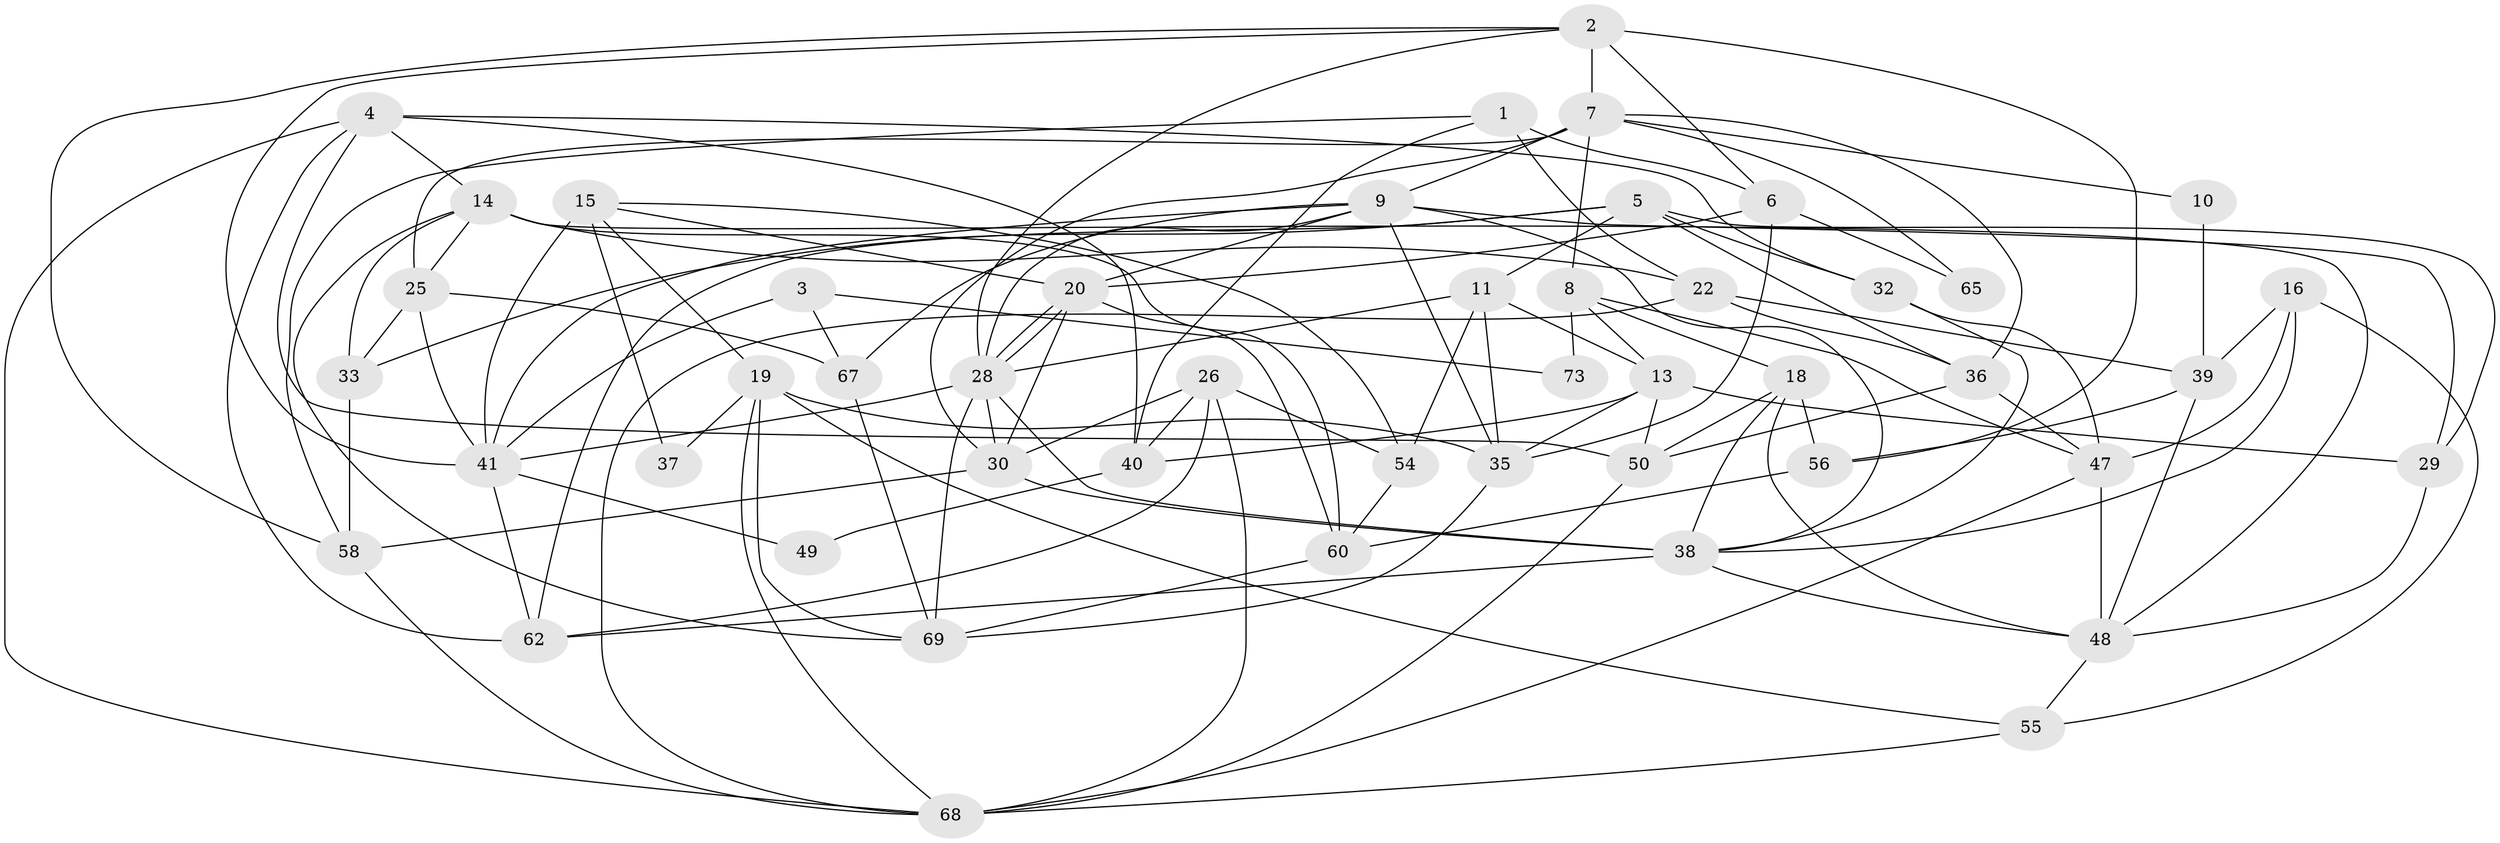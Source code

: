 // Generated by graph-tools (version 1.1) at 2025/52/02/27/25 19:52:06]
// undirected, 48 vertices, 124 edges
graph export_dot {
graph [start="1"]
  node [color=gray90,style=filled];
  1 [super="+27"];
  2 [super="+21"];
  3;
  4 [super="+31"];
  5 [super="+17"];
  6 [super="+57"];
  7 [super="+12"];
  8;
  9 [super="+24"];
  10;
  11 [super="+76"];
  13 [super="+23"];
  14 [super="+46"];
  15 [super="+70"];
  16;
  18 [super="+80"];
  19 [super="+74"];
  20 [super="+42"];
  22 [super="+44"];
  25 [super="+66"];
  26 [super="+43"];
  28 [super="+34"];
  29;
  30 [super="+59"];
  32 [super="+45"];
  33 [super="+53"];
  35 [super="+61"];
  36 [super="+72"];
  37;
  38 [super="+64"];
  39 [super="+52"];
  40 [super="+71"];
  41 [super="+51"];
  47 [super="+63"];
  48 [super="+75"];
  49;
  50;
  54;
  55 [super="+78"];
  56;
  58;
  60 [super="+77"];
  62;
  65;
  67;
  68 [super="+79"];
  69;
  73;
  1 -- 58;
  1 -- 6;
  1 -- 40;
  1 -- 22 [weight=2];
  2 -- 58;
  2 -- 28;
  2 -- 6 [weight=2];
  2 -- 7;
  2 -- 56;
  2 -- 41;
  3 -- 67;
  3 -- 73;
  3 -- 41;
  4 -- 32;
  4 -- 62;
  4 -- 68;
  4 -- 40;
  4 -- 50;
  4 -- 14;
  5 -- 33;
  5 -- 62;
  5 -- 29;
  5 -- 36;
  5 -- 11;
  5 -- 32;
  6 -- 65;
  6 -- 35;
  6 -- 20;
  7 -- 25;
  7 -- 65;
  7 -- 8;
  7 -- 9;
  7 -- 10;
  7 -- 36;
  7 -- 30;
  8 -- 47;
  8 -- 18;
  8 -- 73;
  8 -- 13;
  9 -- 28;
  9 -- 29;
  9 -- 67;
  9 -- 41;
  9 -- 35;
  9 -- 38;
  9 -- 20;
  10 -- 39;
  11 -- 54;
  11 -- 13;
  11 -- 28;
  11 -- 35;
  13 -- 29;
  13 -- 35;
  13 -- 40;
  13 -- 50;
  14 -- 69;
  14 -- 22;
  14 -- 60;
  14 -- 48;
  14 -- 33;
  14 -- 25;
  15 -- 41;
  15 -- 37;
  15 -- 54;
  15 -- 19;
  15 -- 20;
  16 -- 55;
  16 -- 38;
  16 -- 39;
  16 -- 47;
  18 -- 56;
  18 -- 50;
  18 -- 48;
  18 -- 38;
  19 -- 35;
  19 -- 37;
  19 -- 68;
  19 -- 69;
  19 -- 55;
  20 -- 28;
  20 -- 28;
  20 -- 60;
  20 -- 30;
  22 -- 68;
  22 -- 36;
  22 -- 39;
  25 -- 67;
  25 -- 33 [weight=2];
  25 -- 41 [weight=2];
  26 -- 54;
  26 -- 40;
  26 -- 30;
  26 -- 68;
  26 -- 62;
  28 -- 69;
  28 -- 41;
  28 -- 38;
  28 -- 30;
  29 -- 48;
  30 -- 58;
  30 -- 38;
  32 -- 38;
  32 -- 47;
  33 -- 58;
  35 -- 69;
  36 -- 47;
  36 -- 50;
  38 -- 48;
  38 -- 62;
  39 -- 48;
  39 -- 56;
  40 -- 49;
  41 -- 49;
  41 -- 62;
  47 -- 68;
  47 -- 48;
  48 -- 55;
  50 -- 68;
  54 -- 60;
  55 -- 68;
  56 -- 60;
  58 -- 68;
  60 -- 69;
  67 -- 69;
}
